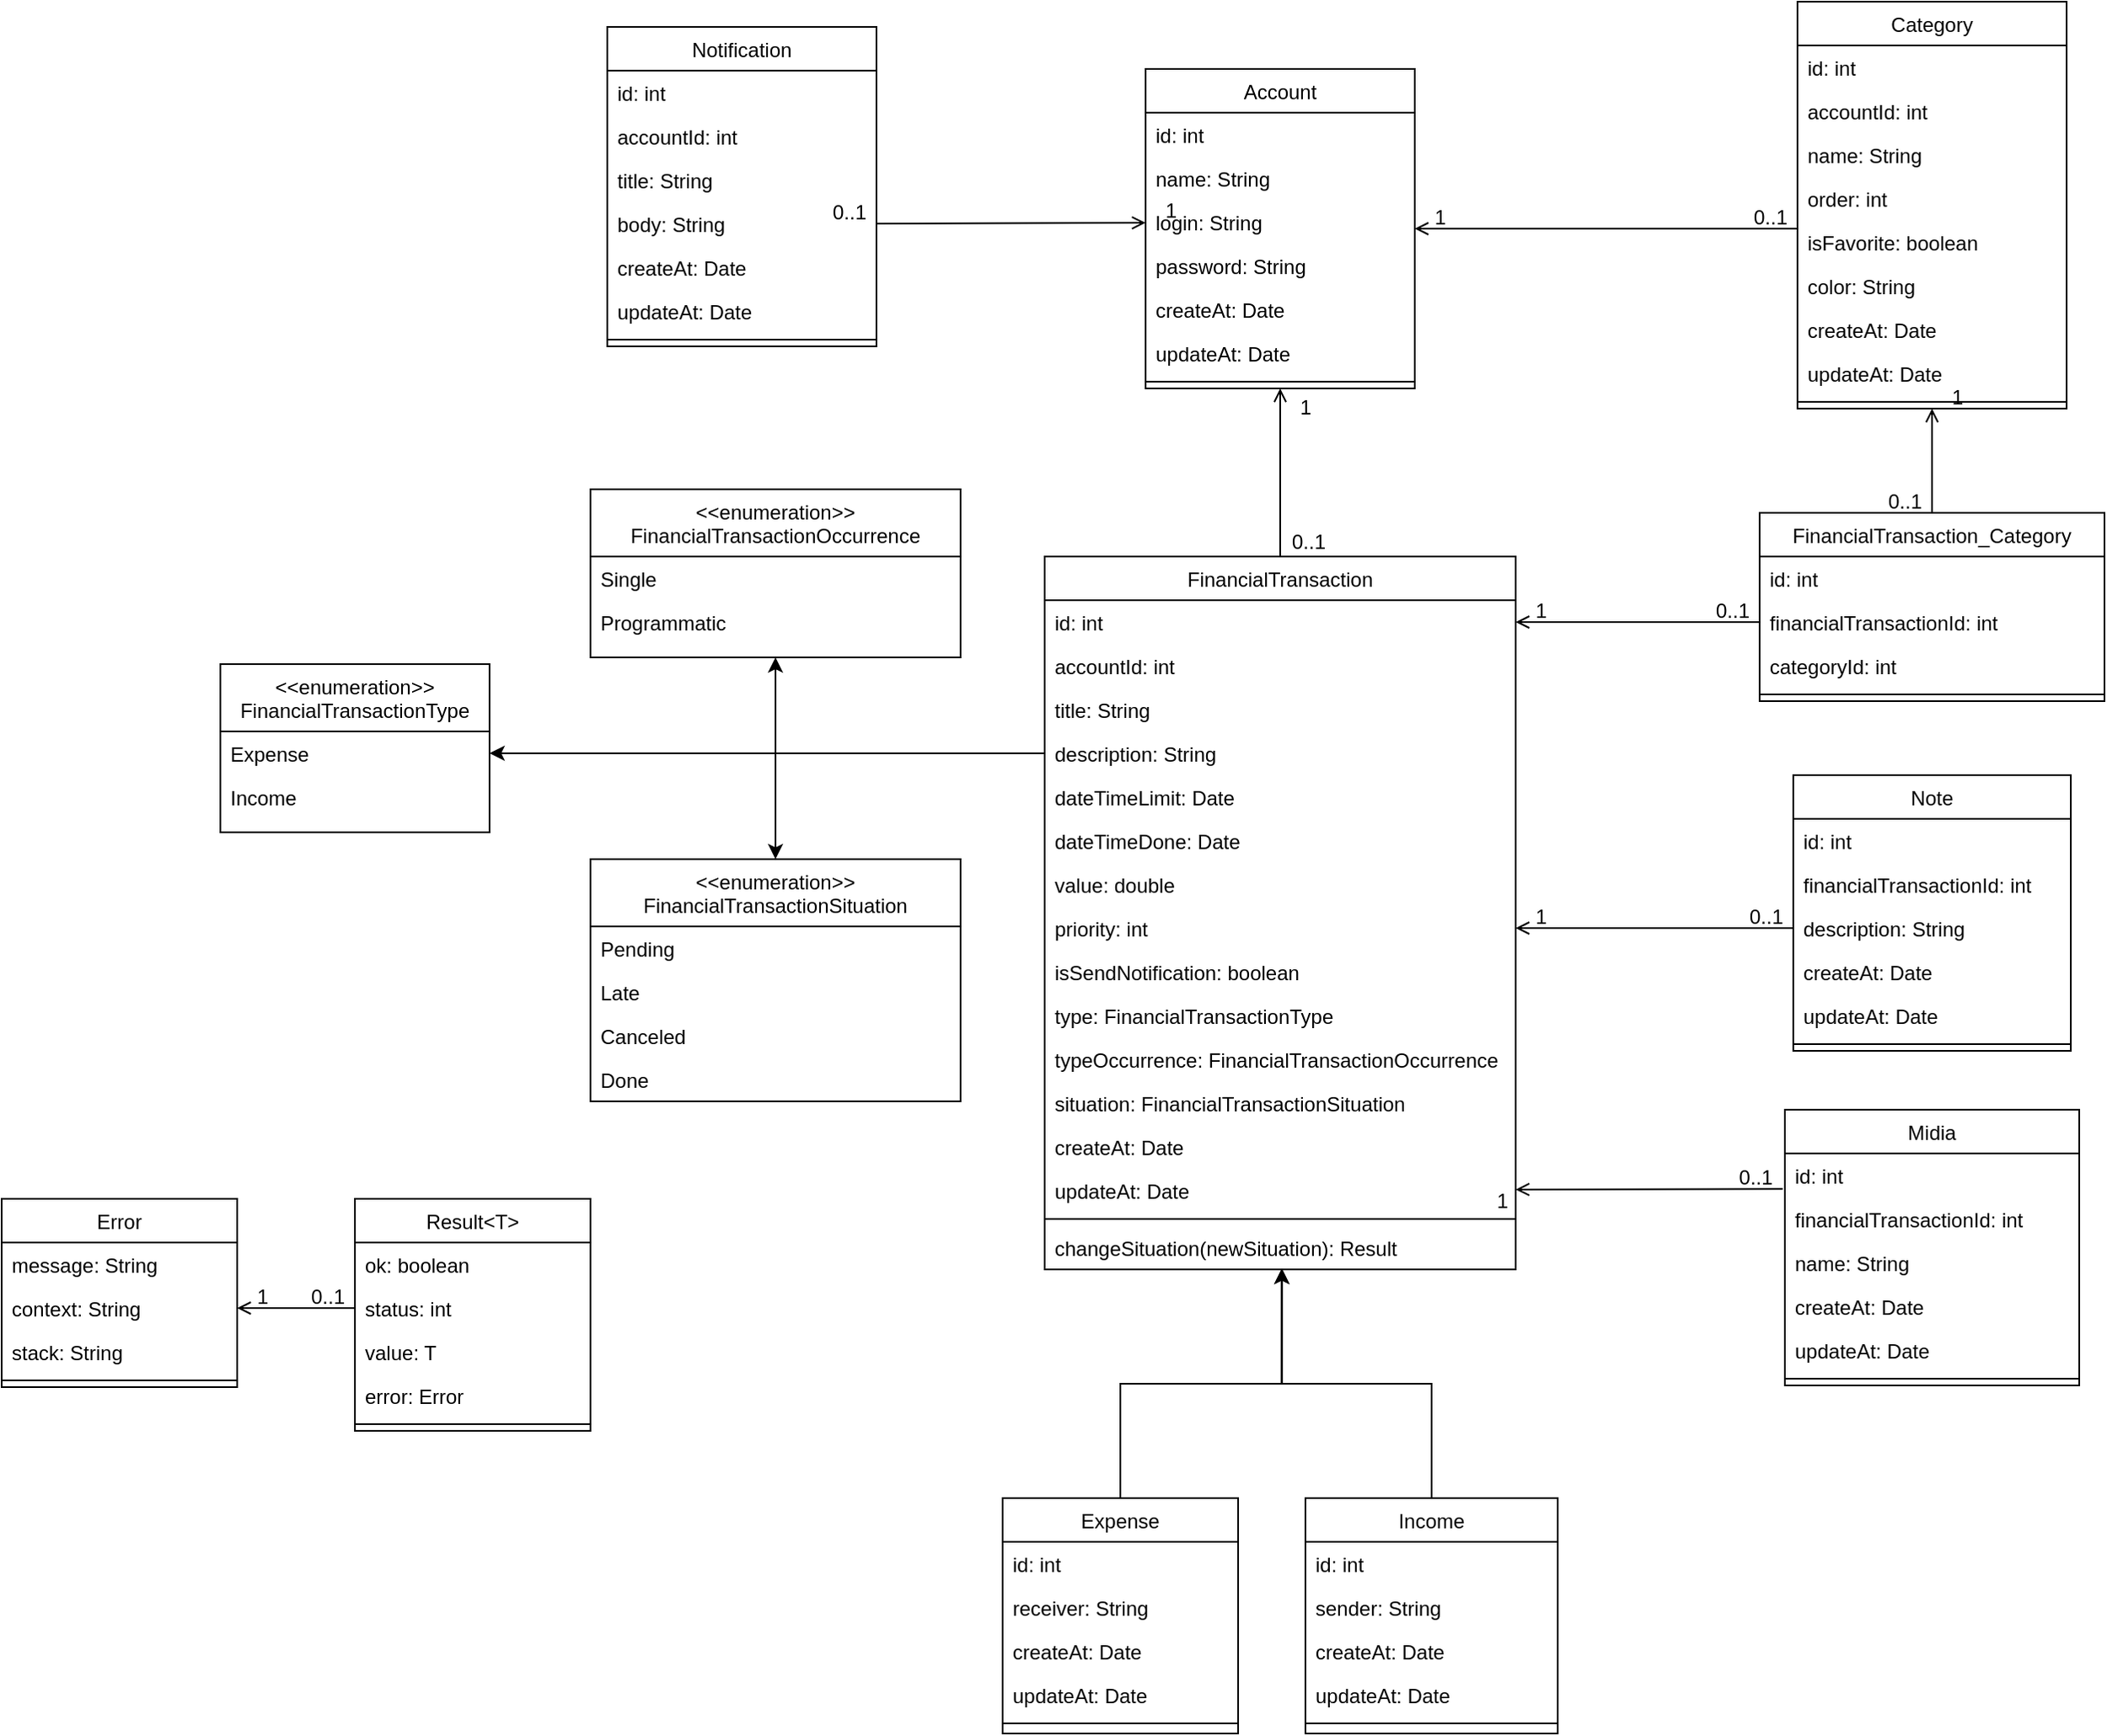 <mxfile version="21.7.5" type="github">
  <diagram id="C5RBs43oDa-KdzZeNtuy" name="Page-1">
    <mxGraphModel dx="2309" dy="818" grid="1" gridSize="10" guides="1" tooltips="1" connect="1" arrows="1" fold="1" page="1" pageScale="1" pageWidth="827" pageHeight="1169" math="0" shadow="0">
      <root>
        <mxCell id="WIyWlLk6GJQsqaUBKTNV-0" />
        <mxCell id="WIyWlLk6GJQsqaUBKTNV-1" parent="WIyWlLk6GJQsqaUBKTNV-0" />
        <mxCell id="zkfFHV4jXpPFQw0GAbJ--0" value="Account" style="swimlane;fontStyle=0;align=center;verticalAlign=top;childLayout=stackLayout;horizontal=1;startSize=26;horizontalStack=0;resizeParent=1;resizeLast=0;collapsible=1;marginBottom=0;rounded=0;shadow=0;strokeWidth=1;" parent="WIyWlLk6GJQsqaUBKTNV-1" vertex="1">
          <mxGeometry x="360" y="130" width="160" height="190" as="geometry">
            <mxRectangle x="230" y="140" width="160" height="26" as="alternateBounds" />
          </mxGeometry>
        </mxCell>
        <mxCell id="yoDXZHZiuz9WNRxA7Nl0-4" value="id: int" style="text;align=left;verticalAlign=top;spacingLeft=4;spacingRight=4;overflow=hidden;rotatable=0;points=[[0,0.5],[1,0.5]];portConstraint=eastwest;" vertex="1" parent="zkfFHV4jXpPFQw0GAbJ--0">
          <mxGeometry y="26" width="160" height="26" as="geometry" />
        </mxCell>
        <mxCell id="zkfFHV4jXpPFQw0GAbJ--1" value="name: String    " style="text;align=left;verticalAlign=top;spacingLeft=4;spacingRight=4;overflow=hidden;rotatable=0;points=[[0,0.5],[1,0.5]];portConstraint=eastwest;" parent="zkfFHV4jXpPFQw0GAbJ--0" vertex="1">
          <mxGeometry y="52" width="160" height="26" as="geometry" />
        </mxCell>
        <mxCell id="zkfFHV4jXpPFQw0GAbJ--2" value="login: String" style="text;align=left;verticalAlign=top;spacingLeft=4;spacingRight=4;overflow=hidden;rotatable=0;points=[[0,0.5],[1,0.5]];portConstraint=eastwest;rounded=0;shadow=0;html=0;" parent="zkfFHV4jXpPFQw0GAbJ--0" vertex="1">
          <mxGeometry y="78" width="160" height="26" as="geometry" />
        </mxCell>
        <mxCell id="zkfFHV4jXpPFQw0GAbJ--3" value="password: String" style="text;align=left;verticalAlign=top;spacingLeft=4;spacingRight=4;overflow=hidden;rotatable=0;points=[[0,0.5],[1,0.5]];portConstraint=eastwest;rounded=0;shadow=0;html=0;" parent="zkfFHV4jXpPFQw0GAbJ--0" vertex="1">
          <mxGeometry y="104" width="160" height="26" as="geometry" />
        </mxCell>
        <mxCell id="yoDXZHZiuz9WNRxA7Nl0-2" value="createAt: Date" style="text;align=left;verticalAlign=top;spacingLeft=4;spacingRight=4;overflow=hidden;rotatable=0;points=[[0,0.5],[1,0.5]];portConstraint=eastwest;rounded=0;shadow=0;html=0;" vertex="1" parent="zkfFHV4jXpPFQw0GAbJ--0">
          <mxGeometry y="130" width="160" height="26" as="geometry" />
        </mxCell>
        <mxCell id="yoDXZHZiuz9WNRxA7Nl0-3" value="updateAt: Date" style="text;align=left;verticalAlign=top;spacingLeft=4;spacingRight=4;overflow=hidden;rotatable=0;points=[[0,0.5],[1,0.5]];portConstraint=eastwest;rounded=0;shadow=0;html=0;" vertex="1" parent="zkfFHV4jXpPFQw0GAbJ--0">
          <mxGeometry y="156" width="160" height="26" as="geometry" />
        </mxCell>
        <mxCell id="zkfFHV4jXpPFQw0GAbJ--4" value="" style="line;html=1;strokeWidth=1;align=left;verticalAlign=middle;spacingTop=-1;spacingLeft=3;spacingRight=3;rotatable=0;labelPosition=right;points=[];portConstraint=eastwest;" parent="zkfFHV4jXpPFQw0GAbJ--0" vertex="1">
          <mxGeometry y="182" width="160" height="8" as="geometry" />
        </mxCell>
        <mxCell id="zkfFHV4jXpPFQw0GAbJ--17" value="Category" style="swimlane;fontStyle=0;align=center;verticalAlign=top;childLayout=stackLayout;horizontal=1;startSize=26;horizontalStack=0;resizeParent=1;resizeLast=0;collapsible=1;marginBottom=0;rounded=0;shadow=0;strokeWidth=1;" parent="WIyWlLk6GJQsqaUBKTNV-1" vertex="1">
          <mxGeometry x="747.5" y="90" width="160" height="242" as="geometry">
            <mxRectangle x="550" y="140" width="160" height="26" as="alternateBounds" />
          </mxGeometry>
        </mxCell>
        <mxCell id="yoDXZHZiuz9WNRxA7Nl0-5" value="id: int" style="text;align=left;verticalAlign=top;spacingLeft=4;spacingRight=4;overflow=hidden;rotatable=0;points=[[0,0.5],[1,0.5]];portConstraint=eastwest;" vertex="1" parent="zkfFHV4jXpPFQw0GAbJ--17">
          <mxGeometry y="26" width="160" height="26" as="geometry" />
        </mxCell>
        <mxCell id="yoDXZHZiuz9WNRxA7Nl0-11" value="accountId: int" style="text;align=left;verticalAlign=top;spacingLeft=4;spacingRight=4;overflow=hidden;rotatable=0;points=[[0,0.5],[1,0.5]];portConstraint=eastwest;" vertex="1" parent="zkfFHV4jXpPFQw0GAbJ--17">
          <mxGeometry y="52" width="160" height="26" as="geometry" />
        </mxCell>
        <mxCell id="zkfFHV4jXpPFQw0GAbJ--18" value="name: String" style="text;align=left;verticalAlign=top;spacingLeft=4;spacingRight=4;overflow=hidden;rotatable=0;points=[[0,0.5],[1,0.5]];portConstraint=eastwest;" parent="zkfFHV4jXpPFQw0GAbJ--17" vertex="1">
          <mxGeometry y="78" width="160" height="26" as="geometry" />
        </mxCell>
        <mxCell id="yoDXZHZiuz9WNRxA7Nl0-8" value="order: int" style="text;align=left;verticalAlign=top;spacingLeft=4;spacingRight=4;overflow=hidden;rotatable=0;points=[[0,0.5],[1,0.5]];portConstraint=eastwest;" vertex="1" parent="zkfFHV4jXpPFQw0GAbJ--17">
          <mxGeometry y="104" width="160" height="26" as="geometry" />
        </mxCell>
        <mxCell id="yoDXZHZiuz9WNRxA7Nl0-9" value="isFavorite: boolean" style="text;align=left;verticalAlign=top;spacingLeft=4;spacingRight=4;overflow=hidden;rotatable=0;points=[[0,0.5],[1,0.5]];portConstraint=eastwest;" vertex="1" parent="zkfFHV4jXpPFQw0GAbJ--17">
          <mxGeometry y="130" width="160" height="26" as="geometry" />
        </mxCell>
        <mxCell id="yoDXZHZiuz9WNRxA7Nl0-10" value="color: String" style="text;align=left;verticalAlign=top;spacingLeft=4;spacingRight=4;overflow=hidden;rotatable=0;points=[[0,0.5],[1,0.5]];portConstraint=eastwest;" vertex="1" parent="zkfFHV4jXpPFQw0GAbJ--17">
          <mxGeometry y="156" width="160" height="26" as="geometry" />
        </mxCell>
        <mxCell id="yoDXZHZiuz9WNRxA7Nl0-6" value="createAt: Date" style="text;align=left;verticalAlign=top;spacingLeft=4;spacingRight=4;overflow=hidden;rotatable=0;points=[[0,0.5],[1,0.5]];portConstraint=eastwest;rounded=0;shadow=0;html=0;" vertex="1" parent="zkfFHV4jXpPFQw0GAbJ--17">
          <mxGeometry y="182" width="160" height="26" as="geometry" />
        </mxCell>
        <mxCell id="yoDXZHZiuz9WNRxA7Nl0-7" value="updateAt: Date" style="text;align=left;verticalAlign=top;spacingLeft=4;spacingRight=4;overflow=hidden;rotatable=0;points=[[0,0.5],[1,0.5]];portConstraint=eastwest;rounded=0;shadow=0;html=0;" vertex="1" parent="zkfFHV4jXpPFQw0GAbJ--17">
          <mxGeometry y="208" width="160" height="26" as="geometry" />
        </mxCell>
        <mxCell id="zkfFHV4jXpPFQw0GAbJ--23" value="" style="line;html=1;strokeWidth=1;align=left;verticalAlign=middle;spacingTop=-1;spacingLeft=3;spacingRight=3;rotatable=0;labelPosition=right;points=[];portConstraint=eastwest;" parent="zkfFHV4jXpPFQw0GAbJ--17" vertex="1">
          <mxGeometry y="234" width="160" height="8" as="geometry" />
        </mxCell>
        <mxCell id="zkfFHV4jXpPFQw0GAbJ--26" value="" style="endArrow=open;shadow=0;strokeWidth=1;rounded=0;endFill=1;edgeStyle=elbowEdgeStyle;elbow=vertical;" parent="WIyWlLk6GJQsqaUBKTNV-1" source="zkfFHV4jXpPFQw0GAbJ--17" target="zkfFHV4jXpPFQw0GAbJ--0" edge="1">
          <mxGeometry x="0.5" y="41" relative="1" as="geometry">
            <mxPoint x="740" y="202" as="sourcePoint" />
            <mxPoint x="580" y="202" as="targetPoint" />
            <mxPoint x="-40" y="32" as="offset" />
          </mxGeometry>
        </mxCell>
        <mxCell id="zkfFHV4jXpPFQw0GAbJ--27" value="0..1" style="resizable=0;align=left;verticalAlign=bottom;labelBackgroundColor=none;fontSize=12;" parent="zkfFHV4jXpPFQw0GAbJ--26" connectable="0" vertex="1">
          <mxGeometry x="-1" relative="1" as="geometry">
            <mxPoint x="-28" y="2" as="offset" />
          </mxGeometry>
        </mxCell>
        <mxCell id="zkfFHV4jXpPFQw0GAbJ--28" value="1" style="resizable=0;align=right;verticalAlign=bottom;labelBackgroundColor=none;fontSize=12;" parent="zkfFHV4jXpPFQw0GAbJ--26" connectable="0" vertex="1">
          <mxGeometry x="1" relative="1" as="geometry">
            <mxPoint x="20" y="2" as="offset" />
          </mxGeometry>
        </mxCell>
        <mxCell id="yoDXZHZiuz9WNRxA7Nl0-32" style="edgeStyle=orthogonalEdgeStyle;rounded=0;orthogonalLoop=1;jettySize=auto;html=1;entryX=1;entryY=0.5;entryDx=0;entryDy=0;exitX=0;exitY=0.5;exitDx=0;exitDy=0;" edge="1" parent="WIyWlLk6GJQsqaUBKTNV-1" source="yoDXZHZiuz9WNRxA7Nl0-47" target="yoDXZHZiuz9WNRxA7Nl0-23">
          <mxGeometry relative="1" as="geometry">
            <mxPoint x="200" y="505" as="targetPoint" />
          </mxGeometry>
        </mxCell>
        <mxCell id="yoDXZHZiuz9WNRxA7Nl0-38" style="edgeStyle=orthogonalEdgeStyle;rounded=0;orthogonalLoop=1;jettySize=auto;html=1;entryX=0.5;entryY=1;entryDx=0;entryDy=0;exitX=0;exitY=0.5;exitDx=0;exitDy=0;" edge="1" parent="WIyWlLk6GJQsqaUBKTNV-1" source="yoDXZHZiuz9WNRxA7Nl0-47" target="yoDXZHZiuz9WNRxA7Nl0-35">
          <mxGeometry relative="1" as="geometry" />
        </mxCell>
        <mxCell id="yoDXZHZiuz9WNRxA7Nl0-45" style="edgeStyle=orthogonalEdgeStyle;rounded=0;orthogonalLoop=1;jettySize=auto;html=1;entryX=0.5;entryY=0;entryDx=0;entryDy=0;exitX=0;exitY=0.5;exitDx=0;exitDy=0;" edge="1" parent="WIyWlLk6GJQsqaUBKTNV-1" source="yoDXZHZiuz9WNRxA7Nl0-47" target="yoDXZHZiuz9WNRxA7Nl0-39">
          <mxGeometry relative="1" as="geometry" />
        </mxCell>
        <mxCell id="yoDXZHZiuz9WNRxA7Nl0-12" value="FinancialTransaction" style="swimlane;fontStyle=0;align=center;verticalAlign=top;childLayout=stackLayout;horizontal=1;startSize=26;horizontalStack=0;resizeParent=1;resizeLast=0;collapsible=1;marginBottom=0;rounded=0;shadow=0;strokeWidth=1;" vertex="1" parent="WIyWlLk6GJQsqaUBKTNV-1">
          <mxGeometry x="300" y="420" width="280" height="424" as="geometry">
            <mxRectangle x="550" y="140" width="160" height="26" as="alternateBounds" />
          </mxGeometry>
        </mxCell>
        <mxCell id="yoDXZHZiuz9WNRxA7Nl0-13" value="id: int" style="text;align=left;verticalAlign=top;spacingLeft=4;spacingRight=4;overflow=hidden;rotatable=0;points=[[0,0.5],[1,0.5]];portConstraint=eastwest;" vertex="1" parent="yoDXZHZiuz9WNRxA7Nl0-12">
          <mxGeometry y="26" width="280" height="26" as="geometry" />
        </mxCell>
        <mxCell id="yoDXZHZiuz9WNRxA7Nl0-89" value="accountId: int" style="text;align=left;verticalAlign=top;spacingLeft=4;spacingRight=4;overflow=hidden;rotatable=0;points=[[0,0.5],[1,0.5]];portConstraint=eastwest;" vertex="1" parent="yoDXZHZiuz9WNRxA7Nl0-12">
          <mxGeometry y="52" width="280" height="26" as="geometry" />
        </mxCell>
        <mxCell id="yoDXZHZiuz9WNRxA7Nl0-46" value="title: String" style="text;align=left;verticalAlign=top;spacingLeft=4;spacingRight=4;overflow=hidden;rotatable=0;points=[[0,0.5],[1,0.5]];portConstraint=eastwest;" vertex="1" parent="yoDXZHZiuz9WNRxA7Nl0-12">
          <mxGeometry y="78" width="280" height="26" as="geometry" />
        </mxCell>
        <mxCell id="yoDXZHZiuz9WNRxA7Nl0-47" value="description: String" style="text;align=left;verticalAlign=top;spacingLeft=4;spacingRight=4;overflow=hidden;rotatable=0;points=[[0,0.5],[1,0.5]];portConstraint=eastwest;" vertex="1" parent="yoDXZHZiuz9WNRxA7Nl0-12">
          <mxGeometry y="104" width="280" height="26" as="geometry" />
        </mxCell>
        <mxCell id="yoDXZHZiuz9WNRxA7Nl0-48" value="dateTimeLimit: Date" style="text;align=left;verticalAlign=top;spacingLeft=4;spacingRight=4;overflow=hidden;rotatable=0;points=[[0,0.5],[1,0.5]];portConstraint=eastwest;" vertex="1" parent="yoDXZHZiuz9WNRxA7Nl0-12">
          <mxGeometry y="130" width="280" height="26" as="geometry" />
        </mxCell>
        <mxCell id="yoDXZHZiuz9WNRxA7Nl0-49" value="dateTimeDone: Date" style="text;align=left;verticalAlign=top;spacingLeft=4;spacingRight=4;overflow=hidden;rotatable=0;points=[[0,0.5],[1,0.5]];portConstraint=eastwest;" vertex="1" parent="yoDXZHZiuz9WNRxA7Nl0-12">
          <mxGeometry y="156" width="280" height="26" as="geometry" />
        </mxCell>
        <mxCell id="yoDXZHZiuz9WNRxA7Nl0-50" value="value: double" style="text;align=left;verticalAlign=top;spacingLeft=4;spacingRight=4;overflow=hidden;rotatable=0;points=[[0,0.5],[1,0.5]];portConstraint=eastwest;" vertex="1" parent="yoDXZHZiuz9WNRxA7Nl0-12">
          <mxGeometry y="182" width="280" height="26" as="geometry" />
        </mxCell>
        <mxCell id="yoDXZHZiuz9WNRxA7Nl0-51" value="priority: int" style="text;align=left;verticalAlign=top;spacingLeft=4;spacingRight=4;overflow=hidden;rotatable=0;points=[[0,0.5],[1,0.5]];portConstraint=eastwest;" vertex="1" parent="yoDXZHZiuz9WNRxA7Nl0-12">
          <mxGeometry y="208" width="280" height="26" as="geometry" />
        </mxCell>
        <mxCell id="yoDXZHZiuz9WNRxA7Nl0-52" value="isSendNotification: boolean" style="text;align=left;verticalAlign=top;spacingLeft=4;spacingRight=4;overflow=hidden;rotatable=0;points=[[0,0.5],[1,0.5]];portConstraint=eastwest;" vertex="1" parent="yoDXZHZiuz9WNRxA7Nl0-12">
          <mxGeometry y="234" width="280" height="26" as="geometry" />
        </mxCell>
        <mxCell id="yoDXZHZiuz9WNRxA7Nl0-14" value="type: FinancialTransactionType" style="text;align=left;verticalAlign=top;spacingLeft=4;spacingRight=4;overflow=hidden;rotatable=0;points=[[0,0.5],[1,0.5]];portConstraint=eastwest;" vertex="1" parent="yoDXZHZiuz9WNRxA7Nl0-12">
          <mxGeometry y="260" width="280" height="26" as="geometry" />
        </mxCell>
        <mxCell id="yoDXZHZiuz9WNRxA7Nl0-34" value="typeOccurrence: FinancialTransactionOccurrence" style="text;align=left;verticalAlign=top;spacingLeft=4;spacingRight=4;overflow=hidden;rotatable=0;points=[[0,0.5],[1,0.5]];portConstraint=eastwest;" vertex="1" parent="yoDXZHZiuz9WNRxA7Nl0-12">
          <mxGeometry y="286" width="280" height="26" as="geometry" />
        </mxCell>
        <mxCell id="yoDXZHZiuz9WNRxA7Nl0-44" value="situation: FinancialTransactionSituation" style="text;align=left;verticalAlign=top;spacingLeft=4;spacingRight=4;overflow=hidden;rotatable=0;points=[[0,0.5],[1,0.5]];portConstraint=eastwest;" vertex="1" parent="yoDXZHZiuz9WNRxA7Nl0-12">
          <mxGeometry y="312" width="280" height="26" as="geometry" />
        </mxCell>
        <mxCell id="yoDXZHZiuz9WNRxA7Nl0-19" value="createAt: Date" style="text;align=left;verticalAlign=top;spacingLeft=4;spacingRight=4;overflow=hidden;rotatable=0;points=[[0,0.5],[1,0.5]];portConstraint=eastwest;rounded=0;shadow=0;html=0;" vertex="1" parent="yoDXZHZiuz9WNRxA7Nl0-12">
          <mxGeometry y="338" width="280" height="26" as="geometry" />
        </mxCell>
        <mxCell id="yoDXZHZiuz9WNRxA7Nl0-20" value="updateAt: Date" style="text;align=left;verticalAlign=top;spacingLeft=4;spacingRight=4;overflow=hidden;rotatable=0;points=[[0,0.5],[1,0.5]];portConstraint=eastwest;rounded=0;shadow=0;html=0;" vertex="1" parent="yoDXZHZiuz9WNRxA7Nl0-12">
          <mxGeometry y="364" width="280" height="26" as="geometry" />
        </mxCell>
        <mxCell id="yoDXZHZiuz9WNRxA7Nl0-21" value="" style="line;html=1;strokeWidth=1;align=left;verticalAlign=middle;spacingTop=-1;spacingLeft=3;spacingRight=3;rotatable=0;labelPosition=right;points=[];portConstraint=eastwest;" vertex="1" parent="yoDXZHZiuz9WNRxA7Nl0-12">
          <mxGeometry y="390" width="280" height="8" as="geometry" />
        </mxCell>
        <mxCell id="yoDXZHZiuz9WNRxA7Nl0-132" value="changeSituation(newSituation): Result" style="text;align=left;verticalAlign=top;spacingLeft=4;spacingRight=4;overflow=hidden;rotatable=0;points=[[0,0.5],[1,0.5]];portConstraint=eastwest;rounded=0;shadow=0;html=0;" vertex="1" parent="yoDXZHZiuz9WNRxA7Nl0-12">
          <mxGeometry y="398" width="280" height="26" as="geometry" />
        </mxCell>
        <mxCell id="yoDXZHZiuz9WNRxA7Nl0-22" value="&lt;&lt;enumeration&gt;&gt;&#xa;FinancialTransactionType" style="swimlane;fontStyle=0;align=center;verticalAlign=top;childLayout=stackLayout;horizontal=1;startSize=40;horizontalStack=0;resizeParent=1;resizeLast=0;collapsible=1;marginBottom=0;rounded=0;shadow=0;strokeWidth=1;" vertex="1" parent="WIyWlLk6GJQsqaUBKTNV-1">
          <mxGeometry x="-190" y="484" width="160" height="100" as="geometry">
            <mxRectangle x="550" y="140" width="160" height="26" as="alternateBounds" />
          </mxGeometry>
        </mxCell>
        <mxCell id="yoDXZHZiuz9WNRxA7Nl0-23" value="Expense" style="text;align=left;verticalAlign=top;spacingLeft=4;spacingRight=4;overflow=hidden;rotatable=0;points=[[0,0.5],[1,0.5]];portConstraint=eastwest;" vertex="1" parent="yoDXZHZiuz9WNRxA7Nl0-22">
          <mxGeometry y="40" width="160" height="26" as="geometry" />
        </mxCell>
        <mxCell id="yoDXZHZiuz9WNRxA7Nl0-33" value="Income" style="text;align=left;verticalAlign=top;spacingLeft=4;spacingRight=4;overflow=hidden;rotatable=0;points=[[0,0.5],[1,0.5]];portConstraint=eastwest;" vertex="1" parent="yoDXZHZiuz9WNRxA7Nl0-22">
          <mxGeometry y="66" width="160" height="26" as="geometry" />
        </mxCell>
        <mxCell id="yoDXZHZiuz9WNRxA7Nl0-35" value="&lt;&lt;enumeration&gt;&gt;&#xa;FinancialTransactionOccurrence" style="swimlane;fontStyle=0;align=center;verticalAlign=top;childLayout=stackLayout;horizontal=1;startSize=40;horizontalStack=0;resizeParent=1;resizeLast=0;collapsible=1;marginBottom=0;rounded=0;shadow=0;strokeWidth=1;" vertex="1" parent="WIyWlLk6GJQsqaUBKTNV-1">
          <mxGeometry x="30" y="380" width="220" height="100" as="geometry">
            <mxRectangle x="550" y="140" width="160" height="26" as="alternateBounds" />
          </mxGeometry>
        </mxCell>
        <mxCell id="yoDXZHZiuz9WNRxA7Nl0-36" value="Single" style="text;align=left;verticalAlign=top;spacingLeft=4;spacingRight=4;overflow=hidden;rotatable=0;points=[[0,0.5],[1,0.5]];portConstraint=eastwest;" vertex="1" parent="yoDXZHZiuz9WNRxA7Nl0-35">
          <mxGeometry y="40" width="220" height="26" as="geometry" />
        </mxCell>
        <mxCell id="yoDXZHZiuz9WNRxA7Nl0-37" value="Programmatic" style="text;align=left;verticalAlign=top;spacingLeft=4;spacingRight=4;overflow=hidden;rotatable=0;points=[[0,0.5],[1,0.5]];portConstraint=eastwest;" vertex="1" parent="yoDXZHZiuz9WNRxA7Nl0-35">
          <mxGeometry y="66" width="220" height="26" as="geometry" />
        </mxCell>
        <mxCell id="yoDXZHZiuz9WNRxA7Nl0-39" value="&lt;&lt;enumeration&gt;&gt;&#xa;FinancialTransactionSituation" style="swimlane;fontStyle=0;align=center;verticalAlign=top;childLayout=stackLayout;horizontal=1;startSize=40;horizontalStack=0;resizeParent=1;resizeLast=0;collapsible=1;marginBottom=0;rounded=0;shadow=0;strokeWidth=1;" vertex="1" parent="WIyWlLk6GJQsqaUBKTNV-1">
          <mxGeometry x="30" y="600" width="220" height="144" as="geometry">
            <mxRectangle x="550" y="140" width="160" height="26" as="alternateBounds" />
          </mxGeometry>
        </mxCell>
        <mxCell id="yoDXZHZiuz9WNRxA7Nl0-40" value="Pending" style="text;align=left;verticalAlign=top;spacingLeft=4;spacingRight=4;overflow=hidden;rotatable=0;points=[[0,0.5],[1,0.5]];portConstraint=eastwest;" vertex="1" parent="yoDXZHZiuz9WNRxA7Nl0-39">
          <mxGeometry y="40" width="220" height="26" as="geometry" />
        </mxCell>
        <mxCell id="yoDXZHZiuz9WNRxA7Nl0-41" value="Late" style="text;align=left;verticalAlign=top;spacingLeft=4;spacingRight=4;overflow=hidden;rotatable=0;points=[[0,0.5],[1,0.5]];portConstraint=eastwest;" vertex="1" parent="yoDXZHZiuz9WNRxA7Nl0-39">
          <mxGeometry y="66" width="220" height="26" as="geometry" />
        </mxCell>
        <mxCell id="yoDXZHZiuz9WNRxA7Nl0-42" value="Canceled" style="text;align=left;verticalAlign=top;spacingLeft=4;spacingRight=4;overflow=hidden;rotatable=0;points=[[0,0.5],[1,0.5]];portConstraint=eastwest;" vertex="1" parent="yoDXZHZiuz9WNRxA7Nl0-39">
          <mxGeometry y="92" width="220" height="26" as="geometry" />
        </mxCell>
        <mxCell id="yoDXZHZiuz9WNRxA7Nl0-43" value="Done" style="text;align=left;verticalAlign=top;spacingLeft=4;spacingRight=4;overflow=hidden;rotatable=0;points=[[0,0.5],[1,0.5]];portConstraint=eastwest;" vertex="1" parent="yoDXZHZiuz9WNRxA7Nl0-39">
          <mxGeometry y="118" width="220" height="26" as="geometry" />
        </mxCell>
        <mxCell id="yoDXZHZiuz9WNRxA7Nl0-75" style="edgeStyle=orthogonalEdgeStyle;rounded=0;orthogonalLoop=1;jettySize=auto;html=1;entryX=0.504;entryY=0.986;entryDx=0;entryDy=0;entryPerimeter=0;" edge="1" parent="WIyWlLk6GJQsqaUBKTNV-1" source="yoDXZHZiuz9WNRxA7Nl0-53" target="yoDXZHZiuz9WNRxA7Nl0-132">
          <mxGeometry relative="1" as="geometry">
            <mxPoint x="440" y="850" as="targetPoint" />
          </mxGeometry>
        </mxCell>
        <mxCell id="yoDXZHZiuz9WNRxA7Nl0-53" value="Expense" style="swimlane;fontStyle=0;align=center;verticalAlign=top;childLayout=stackLayout;horizontal=1;startSize=26;horizontalStack=0;resizeParent=1;resizeLast=0;collapsible=1;marginBottom=0;rounded=0;shadow=0;strokeWidth=1;" vertex="1" parent="WIyWlLk6GJQsqaUBKTNV-1">
          <mxGeometry x="275" y="980" width="140" height="140" as="geometry">
            <mxRectangle x="550" y="140" width="160" height="26" as="alternateBounds" />
          </mxGeometry>
        </mxCell>
        <mxCell id="yoDXZHZiuz9WNRxA7Nl0-54" value="id: int" style="text;align=left;verticalAlign=top;spacingLeft=4;spacingRight=4;overflow=hidden;rotatable=0;points=[[0,0.5],[1,0.5]];portConstraint=eastwest;" vertex="1" parent="yoDXZHZiuz9WNRxA7Nl0-53">
          <mxGeometry y="26" width="140" height="26" as="geometry" />
        </mxCell>
        <mxCell id="yoDXZHZiuz9WNRxA7Nl0-55" value="receiver: String" style="text;align=left;verticalAlign=top;spacingLeft=4;spacingRight=4;overflow=hidden;rotatable=0;points=[[0,0.5],[1,0.5]];portConstraint=eastwest;" vertex="1" parent="yoDXZHZiuz9WNRxA7Nl0-53">
          <mxGeometry y="52" width="140" height="26" as="geometry" />
        </mxCell>
        <mxCell id="yoDXZHZiuz9WNRxA7Nl0-65" value="createAt: Date" style="text;align=left;verticalAlign=top;spacingLeft=4;spacingRight=4;overflow=hidden;rotatable=0;points=[[0,0.5],[1,0.5]];portConstraint=eastwest;rounded=0;shadow=0;html=0;" vertex="1" parent="yoDXZHZiuz9WNRxA7Nl0-53">
          <mxGeometry y="78" width="140" height="26" as="geometry" />
        </mxCell>
        <mxCell id="yoDXZHZiuz9WNRxA7Nl0-66" value="updateAt: Date" style="text;align=left;verticalAlign=top;spacingLeft=4;spacingRight=4;overflow=hidden;rotatable=0;points=[[0,0.5],[1,0.5]];portConstraint=eastwest;rounded=0;shadow=0;html=0;" vertex="1" parent="yoDXZHZiuz9WNRxA7Nl0-53">
          <mxGeometry y="104" width="140" height="26" as="geometry" />
        </mxCell>
        <mxCell id="yoDXZHZiuz9WNRxA7Nl0-67" value="" style="line;html=1;strokeWidth=1;align=left;verticalAlign=middle;spacingTop=-1;spacingLeft=3;spacingRight=3;rotatable=0;labelPosition=right;points=[];portConstraint=eastwest;" vertex="1" parent="yoDXZHZiuz9WNRxA7Nl0-53">
          <mxGeometry y="130" width="140" height="8" as="geometry" />
        </mxCell>
        <mxCell id="yoDXZHZiuz9WNRxA7Nl0-74" style="edgeStyle=orthogonalEdgeStyle;rounded=0;orthogonalLoop=1;jettySize=auto;html=1;entryX=0.503;entryY=0.987;entryDx=0;entryDy=0;entryPerimeter=0;" edge="1" parent="WIyWlLk6GJQsqaUBKTNV-1" source="yoDXZHZiuz9WNRxA7Nl0-68" target="yoDXZHZiuz9WNRxA7Nl0-132">
          <mxGeometry relative="1" as="geometry" />
        </mxCell>
        <mxCell id="yoDXZHZiuz9WNRxA7Nl0-68" value="Income" style="swimlane;fontStyle=0;align=center;verticalAlign=top;childLayout=stackLayout;horizontal=1;startSize=26;horizontalStack=0;resizeParent=1;resizeLast=0;collapsible=1;marginBottom=0;rounded=0;shadow=0;strokeWidth=1;" vertex="1" parent="WIyWlLk6GJQsqaUBKTNV-1">
          <mxGeometry x="455" y="980" width="150" height="140" as="geometry">
            <mxRectangle x="550" y="140" width="160" height="26" as="alternateBounds" />
          </mxGeometry>
        </mxCell>
        <mxCell id="yoDXZHZiuz9WNRxA7Nl0-69" value="id: int" style="text;align=left;verticalAlign=top;spacingLeft=4;spacingRight=4;overflow=hidden;rotatable=0;points=[[0,0.5],[1,0.5]];portConstraint=eastwest;" vertex="1" parent="yoDXZHZiuz9WNRxA7Nl0-68">
          <mxGeometry y="26" width="150" height="26" as="geometry" />
        </mxCell>
        <mxCell id="yoDXZHZiuz9WNRxA7Nl0-70" value="sender: String" style="text;align=left;verticalAlign=top;spacingLeft=4;spacingRight=4;overflow=hidden;rotatable=0;points=[[0,0.5],[1,0.5]];portConstraint=eastwest;" vertex="1" parent="yoDXZHZiuz9WNRxA7Nl0-68">
          <mxGeometry y="52" width="150" height="26" as="geometry" />
        </mxCell>
        <mxCell id="yoDXZHZiuz9WNRxA7Nl0-71" value="createAt: Date" style="text;align=left;verticalAlign=top;spacingLeft=4;spacingRight=4;overflow=hidden;rotatable=0;points=[[0,0.5],[1,0.5]];portConstraint=eastwest;rounded=0;shadow=0;html=0;" vertex="1" parent="yoDXZHZiuz9WNRxA7Nl0-68">
          <mxGeometry y="78" width="150" height="26" as="geometry" />
        </mxCell>
        <mxCell id="yoDXZHZiuz9WNRxA7Nl0-72" value="updateAt: Date" style="text;align=left;verticalAlign=top;spacingLeft=4;spacingRight=4;overflow=hidden;rotatable=0;points=[[0,0.5],[1,0.5]];portConstraint=eastwest;rounded=0;shadow=0;html=0;" vertex="1" parent="yoDXZHZiuz9WNRxA7Nl0-68">
          <mxGeometry y="104" width="150" height="26" as="geometry" />
        </mxCell>
        <mxCell id="yoDXZHZiuz9WNRxA7Nl0-73" value="" style="line;html=1;strokeWidth=1;align=left;verticalAlign=middle;spacingTop=-1;spacingLeft=3;spacingRight=3;rotatable=0;labelPosition=right;points=[];portConstraint=eastwest;" vertex="1" parent="yoDXZHZiuz9WNRxA7Nl0-68">
          <mxGeometry y="130" width="150" height="8" as="geometry" />
        </mxCell>
        <mxCell id="yoDXZHZiuz9WNRxA7Nl0-76" value="" style="endArrow=open;shadow=0;strokeWidth=1;rounded=0;endFill=1;edgeStyle=elbowEdgeStyle;elbow=vertical;entryX=0.5;entryY=1;entryDx=0;entryDy=0;exitX=0.5;exitY=0;exitDx=0;exitDy=0;" edge="1" parent="WIyWlLk6GJQsqaUBKTNV-1" source="yoDXZHZiuz9WNRxA7Nl0-12" target="zkfFHV4jXpPFQw0GAbJ--0">
          <mxGeometry x="0.5" y="41" relative="1" as="geometry">
            <mxPoint x="490" y="225" as="sourcePoint" />
            <mxPoint x="390" y="225" as="targetPoint" />
            <mxPoint x="-40" y="32" as="offset" />
          </mxGeometry>
        </mxCell>
        <mxCell id="yoDXZHZiuz9WNRxA7Nl0-77" value="0..1" style="resizable=0;align=left;verticalAlign=bottom;labelBackgroundColor=none;fontSize=12;" connectable="0" vertex="1" parent="yoDXZHZiuz9WNRxA7Nl0-76">
          <mxGeometry x="-1" relative="1" as="geometry">
            <mxPoint x="5" as="offset" />
          </mxGeometry>
        </mxCell>
        <mxCell id="yoDXZHZiuz9WNRxA7Nl0-78" value="1" style="resizable=0;align=right;verticalAlign=bottom;labelBackgroundColor=none;fontSize=12;" connectable="0" vertex="1" parent="yoDXZHZiuz9WNRxA7Nl0-76">
          <mxGeometry x="1" relative="1" as="geometry">
            <mxPoint x="20" y="20" as="offset" />
          </mxGeometry>
        </mxCell>
        <mxCell id="yoDXZHZiuz9WNRxA7Nl0-79" value="FinancialTransaction_Category" style="swimlane;fontStyle=0;align=center;verticalAlign=top;childLayout=stackLayout;horizontal=1;startSize=26;horizontalStack=0;resizeParent=1;resizeLast=0;collapsible=1;marginBottom=0;rounded=0;shadow=0;strokeWidth=1;" vertex="1" parent="WIyWlLk6GJQsqaUBKTNV-1">
          <mxGeometry x="725" y="394" width="205" height="112" as="geometry">
            <mxRectangle x="550" y="140" width="160" height="26" as="alternateBounds" />
          </mxGeometry>
        </mxCell>
        <mxCell id="yoDXZHZiuz9WNRxA7Nl0-80" value="id: int" style="text;align=left;verticalAlign=top;spacingLeft=4;spacingRight=4;overflow=hidden;rotatable=0;points=[[0,0.5],[1,0.5]];portConstraint=eastwest;" vertex="1" parent="yoDXZHZiuz9WNRxA7Nl0-79">
          <mxGeometry y="26" width="205" height="26" as="geometry" />
        </mxCell>
        <mxCell id="yoDXZHZiuz9WNRxA7Nl0-81" value="financialTransactionId: int" style="text;align=left;verticalAlign=top;spacingLeft=4;spacingRight=4;overflow=hidden;rotatable=0;points=[[0,0.5],[1,0.5]];portConstraint=eastwest;" vertex="1" parent="yoDXZHZiuz9WNRxA7Nl0-79">
          <mxGeometry y="52" width="205" height="26" as="geometry" />
        </mxCell>
        <mxCell id="yoDXZHZiuz9WNRxA7Nl0-90" value="categoryId: int" style="text;align=left;verticalAlign=top;spacingLeft=4;spacingRight=4;overflow=hidden;rotatable=0;points=[[0,0.5],[1,0.5]];portConstraint=eastwest;" vertex="1" parent="yoDXZHZiuz9WNRxA7Nl0-79">
          <mxGeometry y="78" width="205" height="26" as="geometry" />
        </mxCell>
        <mxCell id="yoDXZHZiuz9WNRxA7Nl0-88" value="" style="line;html=1;strokeWidth=1;align=left;verticalAlign=middle;spacingTop=-1;spacingLeft=3;spacingRight=3;rotatable=0;labelPosition=right;points=[];portConstraint=eastwest;" vertex="1" parent="yoDXZHZiuz9WNRxA7Nl0-79">
          <mxGeometry y="104" width="205" height="8" as="geometry" />
        </mxCell>
        <mxCell id="yoDXZHZiuz9WNRxA7Nl0-91" value="" style="endArrow=open;shadow=0;strokeWidth=1;rounded=0;endFill=1;edgeStyle=elbowEdgeStyle;elbow=vertical;exitX=0.5;exitY=0;exitDx=0;exitDy=0;entryX=0.5;entryY=1;entryDx=0;entryDy=0;" edge="1" parent="WIyWlLk6GJQsqaUBKTNV-1" source="yoDXZHZiuz9WNRxA7Nl0-79" target="zkfFHV4jXpPFQw0GAbJ--17">
          <mxGeometry x="0.5" y="41" relative="1" as="geometry">
            <mxPoint x="885" y="500" as="sourcePoint" />
            <mxPoint x="660" y="500" as="targetPoint" />
            <mxPoint x="-40" y="32" as="offset" />
          </mxGeometry>
        </mxCell>
        <mxCell id="yoDXZHZiuz9WNRxA7Nl0-92" value="0..1" style="resizable=0;align=left;verticalAlign=bottom;labelBackgroundColor=none;fontSize=12;" connectable="0" vertex="1" parent="yoDXZHZiuz9WNRxA7Nl0-91">
          <mxGeometry x="-1" relative="1" as="geometry">
            <mxPoint x="-28" y="2" as="offset" />
          </mxGeometry>
        </mxCell>
        <mxCell id="yoDXZHZiuz9WNRxA7Nl0-93" value="1" style="resizable=0;align=right;verticalAlign=bottom;labelBackgroundColor=none;fontSize=12;" connectable="0" vertex="1" parent="yoDXZHZiuz9WNRxA7Nl0-91">
          <mxGeometry x="1" relative="1" as="geometry">
            <mxPoint x="20" y="2" as="offset" />
          </mxGeometry>
        </mxCell>
        <mxCell id="yoDXZHZiuz9WNRxA7Nl0-94" value="" style="endArrow=open;shadow=0;strokeWidth=1;rounded=0;endFill=1;edgeStyle=elbowEdgeStyle;elbow=vertical;entryX=1;entryY=0.5;entryDx=0;entryDy=0;exitX=0;exitY=0.5;exitDx=0;exitDy=0;" edge="1" parent="WIyWlLk6GJQsqaUBKTNV-1" source="yoDXZHZiuz9WNRxA7Nl0-81" target="yoDXZHZiuz9WNRxA7Nl0-13">
          <mxGeometry x="0.5" y="41" relative="1" as="geometry">
            <mxPoint x="720" y="500" as="sourcePoint" />
            <mxPoint x="610" y="508" as="targetPoint" />
            <mxPoint x="-40" y="32" as="offset" />
          </mxGeometry>
        </mxCell>
        <mxCell id="yoDXZHZiuz9WNRxA7Nl0-95" value="0..1" style="resizable=0;align=left;verticalAlign=bottom;labelBackgroundColor=none;fontSize=12;" connectable="0" vertex="1" parent="yoDXZHZiuz9WNRxA7Nl0-94">
          <mxGeometry x="-1" relative="1" as="geometry">
            <mxPoint x="-28" y="2" as="offset" />
          </mxGeometry>
        </mxCell>
        <mxCell id="yoDXZHZiuz9WNRxA7Nl0-96" value="1" style="resizable=0;align=right;verticalAlign=bottom;labelBackgroundColor=none;fontSize=12;" connectable="0" vertex="1" parent="yoDXZHZiuz9WNRxA7Nl0-94">
          <mxGeometry x="1" relative="1" as="geometry">
            <mxPoint x="20" y="2" as="offset" />
          </mxGeometry>
        </mxCell>
        <mxCell id="yoDXZHZiuz9WNRxA7Nl0-97" value="Note" style="swimlane;fontStyle=0;align=center;verticalAlign=top;childLayout=stackLayout;horizontal=1;startSize=26;horizontalStack=0;resizeParent=1;resizeLast=0;collapsible=1;marginBottom=0;rounded=0;shadow=0;strokeWidth=1;" vertex="1" parent="WIyWlLk6GJQsqaUBKTNV-1">
          <mxGeometry x="745" y="550" width="165" height="164" as="geometry">
            <mxRectangle x="550" y="140" width="160" height="26" as="alternateBounds" />
          </mxGeometry>
        </mxCell>
        <mxCell id="yoDXZHZiuz9WNRxA7Nl0-98" value="id: int" style="text;align=left;verticalAlign=top;spacingLeft=4;spacingRight=4;overflow=hidden;rotatable=0;points=[[0,0.5],[1,0.5]];portConstraint=eastwest;" vertex="1" parent="yoDXZHZiuz9WNRxA7Nl0-97">
          <mxGeometry y="26" width="165" height="26" as="geometry" />
        </mxCell>
        <mxCell id="yoDXZHZiuz9WNRxA7Nl0-99" value="financialTransactionId: int" style="text;align=left;verticalAlign=top;spacingLeft=4;spacingRight=4;overflow=hidden;rotatable=0;points=[[0,0.5],[1,0.5]];portConstraint=eastwest;" vertex="1" parent="yoDXZHZiuz9WNRxA7Nl0-97">
          <mxGeometry y="52" width="165" height="26" as="geometry" />
        </mxCell>
        <mxCell id="yoDXZHZiuz9WNRxA7Nl0-100" value="description: String" style="text;align=left;verticalAlign=top;spacingLeft=4;spacingRight=4;overflow=hidden;rotatable=0;points=[[0,0.5],[1,0.5]];portConstraint=eastwest;" vertex="1" parent="yoDXZHZiuz9WNRxA7Nl0-97">
          <mxGeometry y="78" width="165" height="26" as="geometry" />
        </mxCell>
        <mxCell id="yoDXZHZiuz9WNRxA7Nl0-102" value="createAt: Date" style="text;align=left;verticalAlign=top;spacingLeft=4;spacingRight=4;overflow=hidden;rotatable=0;points=[[0,0.5],[1,0.5]];portConstraint=eastwest;rounded=0;shadow=0;html=0;" vertex="1" parent="yoDXZHZiuz9WNRxA7Nl0-97">
          <mxGeometry y="104" width="165" height="26" as="geometry" />
        </mxCell>
        <mxCell id="yoDXZHZiuz9WNRxA7Nl0-103" value="updateAt: Date" style="text;align=left;verticalAlign=top;spacingLeft=4;spacingRight=4;overflow=hidden;rotatable=0;points=[[0,0.5],[1,0.5]];portConstraint=eastwest;rounded=0;shadow=0;html=0;" vertex="1" parent="yoDXZHZiuz9WNRxA7Nl0-97">
          <mxGeometry y="130" width="165" height="26" as="geometry" />
        </mxCell>
        <mxCell id="yoDXZHZiuz9WNRxA7Nl0-101" value="" style="line;html=1;strokeWidth=1;align=left;verticalAlign=middle;spacingTop=-1;spacingLeft=3;spacingRight=3;rotatable=0;labelPosition=right;points=[];portConstraint=eastwest;" vertex="1" parent="yoDXZHZiuz9WNRxA7Nl0-97">
          <mxGeometry y="156" width="165" height="8" as="geometry" />
        </mxCell>
        <mxCell id="yoDXZHZiuz9WNRxA7Nl0-104" value="" style="endArrow=open;shadow=0;strokeWidth=1;rounded=0;endFill=1;edgeStyle=elbowEdgeStyle;elbow=vertical;entryX=1;entryY=0.5;entryDx=0;entryDy=0;exitX=0;exitY=0.5;exitDx=0;exitDy=0;" edge="1" parent="WIyWlLk6GJQsqaUBKTNV-1" source="yoDXZHZiuz9WNRxA7Nl0-100" target="yoDXZHZiuz9WNRxA7Nl0-51">
          <mxGeometry x="0.5" y="41" relative="1" as="geometry">
            <mxPoint x="730" y="616.55" as="sourcePoint" />
            <mxPoint x="615" y="616.55" as="targetPoint" />
            <mxPoint x="-40" y="32" as="offset" />
          </mxGeometry>
        </mxCell>
        <mxCell id="yoDXZHZiuz9WNRxA7Nl0-105" value="0..1" style="resizable=0;align=left;verticalAlign=bottom;labelBackgroundColor=none;fontSize=12;" connectable="0" vertex="1" parent="yoDXZHZiuz9WNRxA7Nl0-104">
          <mxGeometry x="-1" relative="1" as="geometry">
            <mxPoint x="-28" y="2" as="offset" />
          </mxGeometry>
        </mxCell>
        <mxCell id="yoDXZHZiuz9WNRxA7Nl0-106" value="1" style="resizable=0;align=right;verticalAlign=bottom;labelBackgroundColor=none;fontSize=12;" connectable="0" vertex="1" parent="yoDXZHZiuz9WNRxA7Nl0-104">
          <mxGeometry x="1" relative="1" as="geometry">
            <mxPoint x="20" y="2" as="offset" />
          </mxGeometry>
        </mxCell>
        <mxCell id="yoDXZHZiuz9WNRxA7Nl0-107" value="Notification" style="swimlane;fontStyle=0;align=center;verticalAlign=top;childLayout=stackLayout;horizontal=1;startSize=26;horizontalStack=0;resizeParent=1;resizeLast=0;collapsible=1;marginBottom=0;rounded=0;shadow=0;strokeWidth=1;" vertex="1" parent="WIyWlLk6GJQsqaUBKTNV-1">
          <mxGeometry x="40" y="105" width="160" height="190" as="geometry">
            <mxRectangle x="230" y="140" width="160" height="26" as="alternateBounds" />
          </mxGeometry>
        </mxCell>
        <mxCell id="yoDXZHZiuz9WNRxA7Nl0-108" value="id: int" style="text;align=left;verticalAlign=top;spacingLeft=4;spacingRight=4;overflow=hidden;rotatable=0;points=[[0,0.5],[1,0.5]];portConstraint=eastwest;" vertex="1" parent="yoDXZHZiuz9WNRxA7Nl0-107">
          <mxGeometry y="26" width="160" height="26" as="geometry" />
        </mxCell>
        <mxCell id="yoDXZHZiuz9WNRxA7Nl0-131" value="accountId: int" style="text;align=left;verticalAlign=top;spacingLeft=4;spacingRight=4;overflow=hidden;rotatable=0;points=[[0,0.5],[1,0.5]];portConstraint=eastwest;" vertex="1" parent="yoDXZHZiuz9WNRxA7Nl0-107">
          <mxGeometry y="52" width="160" height="26" as="geometry" />
        </mxCell>
        <mxCell id="yoDXZHZiuz9WNRxA7Nl0-109" value="title: String" style="text;align=left;verticalAlign=top;spacingLeft=4;spacingRight=4;overflow=hidden;rotatable=0;points=[[0,0.5],[1,0.5]];portConstraint=eastwest;" vertex="1" parent="yoDXZHZiuz9WNRxA7Nl0-107">
          <mxGeometry y="78" width="160" height="26" as="geometry" />
        </mxCell>
        <mxCell id="yoDXZHZiuz9WNRxA7Nl0-110" value="body: String" style="text;align=left;verticalAlign=top;spacingLeft=4;spacingRight=4;overflow=hidden;rotatable=0;points=[[0,0.5],[1,0.5]];portConstraint=eastwest;rounded=0;shadow=0;html=0;" vertex="1" parent="yoDXZHZiuz9WNRxA7Nl0-107">
          <mxGeometry y="104" width="160" height="26" as="geometry" />
        </mxCell>
        <mxCell id="yoDXZHZiuz9WNRxA7Nl0-112" value="createAt: Date" style="text;align=left;verticalAlign=top;spacingLeft=4;spacingRight=4;overflow=hidden;rotatable=0;points=[[0,0.5],[1,0.5]];portConstraint=eastwest;rounded=0;shadow=0;html=0;" vertex="1" parent="yoDXZHZiuz9WNRxA7Nl0-107">
          <mxGeometry y="130" width="160" height="26" as="geometry" />
        </mxCell>
        <mxCell id="yoDXZHZiuz9WNRxA7Nl0-113" value="updateAt: Date" style="text;align=left;verticalAlign=top;spacingLeft=4;spacingRight=4;overflow=hidden;rotatable=0;points=[[0,0.5],[1,0.5]];portConstraint=eastwest;rounded=0;shadow=0;html=0;" vertex="1" parent="yoDXZHZiuz9WNRxA7Nl0-107">
          <mxGeometry y="156" width="160" height="26" as="geometry" />
        </mxCell>
        <mxCell id="yoDXZHZiuz9WNRxA7Nl0-114" value="" style="line;html=1;strokeWidth=1;align=left;verticalAlign=middle;spacingTop=-1;spacingLeft=3;spacingRight=3;rotatable=0;labelPosition=right;points=[];portConstraint=eastwest;" vertex="1" parent="yoDXZHZiuz9WNRxA7Nl0-107">
          <mxGeometry y="182" width="160" height="8" as="geometry" />
        </mxCell>
        <mxCell id="yoDXZHZiuz9WNRxA7Nl0-115" value="Midia" style="swimlane;fontStyle=0;align=center;verticalAlign=top;childLayout=stackLayout;horizontal=1;startSize=26;horizontalStack=0;resizeParent=1;resizeLast=0;collapsible=1;marginBottom=0;rounded=0;shadow=0;strokeWidth=1;" vertex="1" parent="WIyWlLk6GJQsqaUBKTNV-1">
          <mxGeometry x="740" y="749" width="175" height="164" as="geometry">
            <mxRectangle x="550" y="140" width="160" height="26" as="alternateBounds" />
          </mxGeometry>
        </mxCell>
        <mxCell id="yoDXZHZiuz9WNRxA7Nl0-116" value="id: int" style="text;align=left;verticalAlign=top;spacingLeft=4;spacingRight=4;overflow=hidden;rotatable=0;points=[[0,0.5],[1,0.5]];portConstraint=eastwest;" vertex="1" parent="yoDXZHZiuz9WNRxA7Nl0-115">
          <mxGeometry y="26" width="175" height="26" as="geometry" />
        </mxCell>
        <mxCell id="yoDXZHZiuz9WNRxA7Nl0-117" value="financialTransactionId: int" style="text;align=left;verticalAlign=top;spacingLeft=4;spacingRight=4;overflow=hidden;rotatable=0;points=[[0,0.5],[1,0.5]];portConstraint=eastwest;" vertex="1" parent="yoDXZHZiuz9WNRxA7Nl0-115">
          <mxGeometry y="52" width="175" height="26" as="geometry" />
        </mxCell>
        <mxCell id="yoDXZHZiuz9WNRxA7Nl0-118" value="name: String" style="text;align=left;verticalAlign=top;spacingLeft=4;spacingRight=4;overflow=hidden;rotatable=0;points=[[0,0.5],[1,0.5]];portConstraint=eastwest;" vertex="1" parent="yoDXZHZiuz9WNRxA7Nl0-115">
          <mxGeometry y="78" width="175" height="26" as="geometry" />
        </mxCell>
        <mxCell id="yoDXZHZiuz9WNRxA7Nl0-119" value="createAt: Date" style="text;align=left;verticalAlign=top;spacingLeft=4;spacingRight=4;overflow=hidden;rotatable=0;points=[[0,0.5],[1,0.5]];portConstraint=eastwest;rounded=0;shadow=0;html=0;" vertex="1" parent="yoDXZHZiuz9WNRxA7Nl0-115">
          <mxGeometry y="104" width="175" height="26" as="geometry" />
        </mxCell>
        <mxCell id="yoDXZHZiuz9WNRxA7Nl0-120" value="updateAt: Date" style="text;align=left;verticalAlign=top;spacingLeft=4;spacingRight=4;overflow=hidden;rotatable=0;points=[[0,0.5],[1,0.5]];portConstraint=eastwest;rounded=0;shadow=0;html=0;" vertex="1" parent="yoDXZHZiuz9WNRxA7Nl0-115">
          <mxGeometry y="130" width="175" height="26" as="geometry" />
        </mxCell>
        <mxCell id="yoDXZHZiuz9WNRxA7Nl0-121" value="" style="line;html=1;strokeWidth=1;align=left;verticalAlign=middle;spacingTop=-1;spacingLeft=3;spacingRight=3;rotatable=0;labelPosition=right;points=[];portConstraint=eastwest;" vertex="1" parent="yoDXZHZiuz9WNRxA7Nl0-115">
          <mxGeometry y="156" width="175" height="8" as="geometry" />
        </mxCell>
        <mxCell id="yoDXZHZiuz9WNRxA7Nl0-124" value="" style="endArrow=open;shadow=0;strokeWidth=1;rounded=0;endFill=1;edgeStyle=elbowEdgeStyle;elbow=vertical;entryX=1;entryY=0.5;entryDx=0;entryDy=0;exitX=-0.007;exitY=0.812;exitDx=0;exitDy=0;exitPerimeter=0;" edge="1" parent="WIyWlLk6GJQsqaUBKTNV-1" source="yoDXZHZiuz9WNRxA7Nl0-116" target="yoDXZHZiuz9WNRxA7Nl0-20">
          <mxGeometry x="0.5" y="41" relative="1" as="geometry">
            <mxPoint x="705" y="880.13" as="sourcePoint" />
            <mxPoint x="590" y="880.13" as="targetPoint" />
            <mxPoint x="-40" y="32" as="offset" />
          </mxGeometry>
        </mxCell>
        <mxCell id="yoDXZHZiuz9WNRxA7Nl0-125" value="0..1" style="resizable=0;align=left;verticalAlign=bottom;labelBackgroundColor=none;fontSize=12;" connectable="0" vertex="1" parent="yoDXZHZiuz9WNRxA7Nl0-124">
          <mxGeometry x="-1" relative="1" as="geometry">
            <mxPoint x="-28" y="2" as="offset" />
          </mxGeometry>
        </mxCell>
        <mxCell id="yoDXZHZiuz9WNRxA7Nl0-126" value="1" style="resizable=0;align=right;verticalAlign=bottom;labelBackgroundColor=none;fontSize=12;" connectable="0" vertex="1" parent="yoDXZHZiuz9WNRxA7Nl0-124">
          <mxGeometry x="1" relative="1" as="geometry">
            <mxPoint x="-3" y="15" as="offset" />
          </mxGeometry>
        </mxCell>
        <mxCell id="yoDXZHZiuz9WNRxA7Nl0-128" value="" style="endArrow=open;shadow=0;strokeWidth=1;rounded=0;endFill=1;edgeStyle=elbowEdgeStyle;elbow=vertical;entryX=0;entryY=0.5;entryDx=0;entryDy=0;exitX=1;exitY=0.5;exitDx=0;exitDy=0;" edge="1" parent="WIyWlLk6GJQsqaUBKTNV-1" source="yoDXZHZiuz9WNRxA7Nl0-110" target="zkfFHV4jXpPFQw0GAbJ--2">
          <mxGeometry x="0.5" y="41" relative="1" as="geometry">
            <mxPoint x="425" y="230.24" as="sourcePoint" />
            <mxPoint x="200" y="230.24" as="targetPoint" />
            <mxPoint x="-40" y="32" as="offset" />
          </mxGeometry>
        </mxCell>
        <mxCell id="yoDXZHZiuz9WNRxA7Nl0-129" value="0..1" style="resizable=0;align=left;verticalAlign=bottom;labelBackgroundColor=none;fontSize=12;" connectable="0" vertex="1" parent="yoDXZHZiuz9WNRxA7Nl0-128">
          <mxGeometry x="-1" relative="1" as="geometry">
            <mxPoint x="-28" y="2" as="offset" />
          </mxGeometry>
        </mxCell>
        <mxCell id="yoDXZHZiuz9WNRxA7Nl0-130" value="1" style="resizable=0;align=right;verticalAlign=bottom;labelBackgroundColor=none;fontSize=12;" connectable="0" vertex="1" parent="yoDXZHZiuz9WNRxA7Nl0-128">
          <mxGeometry x="1" relative="1" as="geometry">
            <mxPoint x="20" y="2" as="offset" />
          </mxGeometry>
        </mxCell>
        <mxCell id="yoDXZHZiuz9WNRxA7Nl0-133" value="Result&lt;T&gt;" style="swimlane;fontStyle=0;align=center;verticalAlign=top;childLayout=stackLayout;horizontal=1;startSize=26;horizontalStack=0;resizeParent=1;resizeLast=0;collapsible=1;marginBottom=0;rounded=0;shadow=0;strokeWidth=1;" vertex="1" parent="WIyWlLk6GJQsqaUBKTNV-1">
          <mxGeometry x="-110" y="802" width="140" height="138" as="geometry">
            <mxRectangle x="550" y="140" width="160" height="26" as="alternateBounds" />
          </mxGeometry>
        </mxCell>
        <mxCell id="yoDXZHZiuz9WNRxA7Nl0-135" value="ok: boolean" style="text;align=left;verticalAlign=top;spacingLeft=4;spacingRight=4;overflow=hidden;rotatable=0;points=[[0,0.5],[1,0.5]];portConstraint=eastwest;" vertex="1" parent="yoDXZHZiuz9WNRxA7Nl0-133">
          <mxGeometry y="26" width="140" height="26" as="geometry" />
        </mxCell>
        <mxCell id="yoDXZHZiuz9WNRxA7Nl0-139" value="status: int" style="text;align=left;verticalAlign=top;spacingLeft=4;spacingRight=4;overflow=hidden;rotatable=0;points=[[0,0.5],[1,0.5]];portConstraint=eastwest;" vertex="1" parent="yoDXZHZiuz9WNRxA7Nl0-133">
          <mxGeometry y="52" width="140" height="26" as="geometry" />
        </mxCell>
        <mxCell id="yoDXZHZiuz9WNRxA7Nl0-140" value="value: T" style="text;align=left;verticalAlign=top;spacingLeft=4;spacingRight=4;overflow=hidden;rotatable=0;points=[[0,0.5],[1,0.5]];portConstraint=eastwest;" vertex="1" parent="yoDXZHZiuz9WNRxA7Nl0-133">
          <mxGeometry y="78" width="140" height="26" as="geometry" />
        </mxCell>
        <mxCell id="yoDXZHZiuz9WNRxA7Nl0-141" value="error: Error" style="text;align=left;verticalAlign=top;spacingLeft=4;spacingRight=4;overflow=hidden;rotatable=0;points=[[0,0.5],[1,0.5]];portConstraint=eastwest;" vertex="1" parent="yoDXZHZiuz9WNRxA7Nl0-133">
          <mxGeometry y="104" width="140" height="26" as="geometry" />
        </mxCell>
        <mxCell id="yoDXZHZiuz9WNRxA7Nl0-138" value="" style="line;html=1;strokeWidth=1;align=left;verticalAlign=middle;spacingTop=-1;spacingLeft=3;spacingRight=3;rotatable=0;labelPosition=right;points=[];portConstraint=eastwest;" vertex="1" parent="yoDXZHZiuz9WNRxA7Nl0-133">
          <mxGeometry y="130" width="140" height="8" as="geometry" />
        </mxCell>
        <mxCell id="yoDXZHZiuz9WNRxA7Nl0-142" value="Error" style="swimlane;fontStyle=0;align=center;verticalAlign=top;childLayout=stackLayout;horizontal=1;startSize=26;horizontalStack=0;resizeParent=1;resizeLast=0;collapsible=1;marginBottom=0;rounded=0;shadow=0;strokeWidth=1;" vertex="1" parent="WIyWlLk6GJQsqaUBKTNV-1">
          <mxGeometry x="-320" y="802" width="140" height="112" as="geometry">
            <mxRectangle x="550" y="140" width="160" height="26" as="alternateBounds" />
          </mxGeometry>
        </mxCell>
        <mxCell id="yoDXZHZiuz9WNRxA7Nl0-151" value="message: String" style="text;align=left;verticalAlign=top;spacingLeft=4;spacingRight=4;overflow=hidden;rotatable=0;points=[[0,0.5],[1,0.5]];portConstraint=eastwest;" vertex="1" parent="yoDXZHZiuz9WNRxA7Nl0-142">
          <mxGeometry y="26" width="140" height="26" as="geometry" />
        </mxCell>
        <mxCell id="yoDXZHZiuz9WNRxA7Nl0-153" value="context: String" style="text;align=left;verticalAlign=top;spacingLeft=4;spacingRight=4;overflow=hidden;rotatable=0;points=[[0,0.5],[1,0.5]];portConstraint=eastwest;" vertex="1" parent="yoDXZHZiuz9WNRxA7Nl0-142">
          <mxGeometry y="52" width="140" height="26" as="geometry" />
        </mxCell>
        <mxCell id="yoDXZHZiuz9WNRxA7Nl0-152" value="stack: String" style="text;align=left;verticalAlign=top;spacingLeft=4;spacingRight=4;overflow=hidden;rotatable=0;points=[[0,0.5],[1,0.5]];portConstraint=eastwest;" vertex="1" parent="yoDXZHZiuz9WNRxA7Nl0-142">
          <mxGeometry y="78" width="140" height="26" as="geometry" />
        </mxCell>
        <mxCell id="yoDXZHZiuz9WNRxA7Nl0-147" value="" style="line;html=1;strokeWidth=1;align=left;verticalAlign=middle;spacingTop=-1;spacingLeft=3;spacingRight=3;rotatable=0;labelPosition=right;points=[];portConstraint=eastwest;" vertex="1" parent="yoDXZHZiuz9WNRxA7Nl0-142">
          <mxGeometry y="104" width="140" height="8" as="geometry" />
        </mxCell>
        <mxCell id="yoDXZHZiuz9WNRxA7Nl0-148" value="" style="endArrow=open;shadow=0;strokeWidth=1;rounded=0;endFill=1;edgeStyle=elbowEdgeStyle;elbow=vertical;entryX=1;entryY=0.5;entryDx=0;entryDy=0;exitX=0;exitY=0.5;exitDx=0;exitDy=0;" edge="1" parent="WIyWlLk6GJQsqaUBKTNV-1" source="yoDXZHZiuz9WNRxA7Nl0-139" target="yoDXZHZiuz9WNRxA7Nl0-153">
          <mxGeometry x="0.5" y="41" relative="1" as="geometry">
            <mxPoint x="-115" y="870.57" as="sourcePoint" />
            <mxPoint x="-180" y="867" as="targetPoint" />
            <mxPoint x="-40" y="32" as="offset" />
          </mxGeometry>
        </mxCell>
        <mxCell id="yoDXZHZiuz9WNRxA7Nl0-149" value="0..1" style="resizable=0;align=left;verticalAlign=bottom;labelBackgroundColor=none;fontSize=12;" connectable="0" vertex="1" parent="yoDXZHZiuz9WNRxA7Nl0-148">
          <mxGeometry x="-1" relative="1" as="geometry">
            <mxPoint x="-28" y="2" as="offset" />
          </mxGeometry>
        </mxCell>
        <mxCell id="yoDXZHZiuz9WNRxA7Nl0-150" value="1" style="resizable=0;align=right;verticalAlign=bottom;labelBackgroundColor=none;fontSize=12;" connectable="0" vertex="1" parent="yoDXZHZiuz9WNRxA7Nl0-148">
          <mxGeometry x="1" relative="1" as="geometry">
            <mxPoint x="20" y="2" as="offset" />
          </mxGeometry>
        </mxCell>
      </root>
    </mxGraphModel>
  </diagram>
</mxfile>
